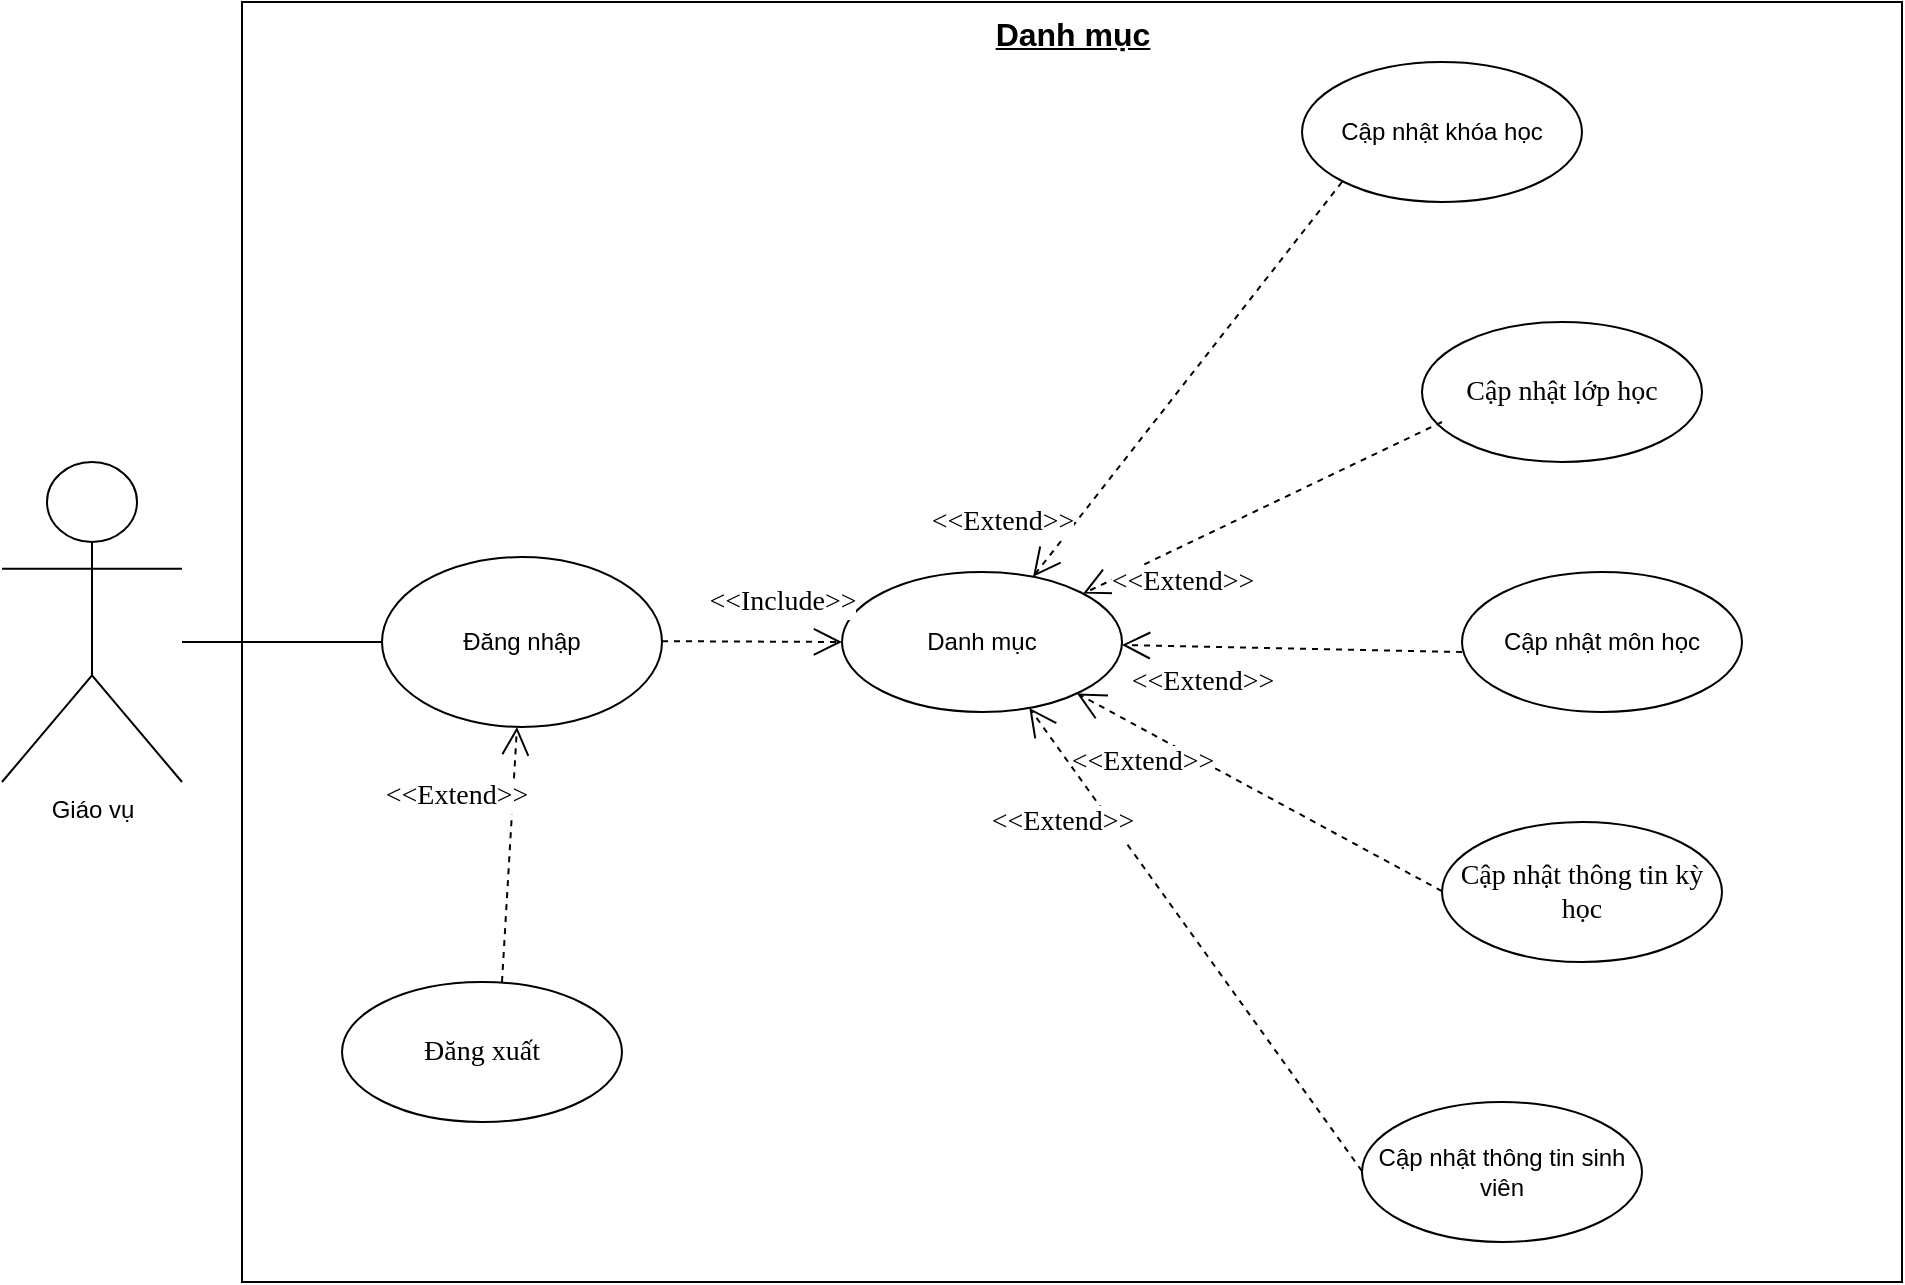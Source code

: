 <mxfile version="20.0.1" type="device"><diagram id="BSM_C0_NtLu23lCDI4mM" name="Page-1"><mxGraphModel dx="1422" dy="762" grid="1" gridSize="10" guides="1" tooltips="1" connect="1" arrows="1" fold="1" page="1" pageScale="1" pageWidth="827" pageHeight="1169" math="0" shadow="0"><root><mxCell id="0"/><mxCell id="1" parent="0"/><mxCell id="Mh6lRyc-Ksey3HAKdTyn-1" value="Danh mục" style="html=1;labelBackgroundColor=none;fontColor=default;align=center;verticalAlign=top;fontStyle=5;fontSize=16;" parent="1" vertex="1"><mxGeometry x="150" y="70" width="830" height="640" as="geometry"/></mxCell><mxCell id="Mh6lRyc-Ksey3HAKdTyn-3" value="Giáo vụ" style="shape=umlActor;verticalLabelPosition=bottom;verticalAlign=top;html=1;" parent="1" vertex="1"><mxGeometry x="30" y="300" width="90" height="160" as="geometry"/></mxCell><mxCell id="Mh6lRyc-Ksey3HAKdTyn-4" value="Đăng nhập" style="ellipse;whiteSpace=wrap;html=1;" parent="1" vertex="1"><mxGeometry x="220" y="347.5" width="140" height="85" as="geometry"/></mxCell><mxCell id="Mh6lRyc-Ksey3HAKdTyn-5" value="Cập nhật thông tin sinh viên" style="ellipse;whiteSpace=wrap;html=1;labelBackgroundColor=none;fontSize=12;fontColor=default;" parent="1" vertex="1"><mxGeometry x="710" y="620" width="140" height="70" as="geometry"/></mxCell><mxCell id="Mh6lRyc-Ksey3HAKdTyn-6" value="Cập nhật khóa học" style="ellipse;whiteSpace=wrap;html=1;labelBackgroundColor=none;fontSize=12;fontColor=default;" parent="1" vertex="1"><mxGeometry x="680" y="100" width="140" height="70" as="geometry"/></mxCell><mxCell id="Mh6lRyc-Ksey3HAKdTyn-7" value="Danh mục" style="ellipse;whiteSpace=wrap;html=1;labelBackgroundColor=none;fontSize=12;fontColor=default;" parent="1" vertex="1"><mxGeometry x="450" y="355" width="140" height="70" as="geometry"/></mxCell><mxCell id="Mh6lRyc-Ksey3HAKdTyn-8" value="Cập nhật môn học" style="ellipse;whiteSpace=wrap;html=1;labelBackgroundColor=none;fontSize=12;fontColor=default;" parent="1" vertex="1"><mxGeometry x="760" y="355" width="140" height="70" as="geometry"/></mxCell><mxCell id="Mh6lRyc-Ksey3HAKdTyn-12" value="" style="line;strokeWidth=1;fillColor=none;align=left;verticalAlign=middle;spacingTop=-1;spacingLeft=3;spacingRight=3;rotatable=0;labelPosition=right;points=[];portConstraint=eastwest;labelBackgroundColor=none;fontSize=12;fontColor=default;" parent="1" vertex="1"><mxGeometry x="120" y="385" width="100" height="10" as="geometry"/></mxCell><mxCell id="Mh6lRyc-Ksey3HAKdTyn-26" value="Đăng xuất" style="ellipse;whiteSpace=wrap;html=1;labelBackgroundColor=none;fontFamily=Times New Roman;fontSize=14;fontColor=default;" parent="1" vertex="1"><mxGeometry x="200" y="560" width="140" height="70" as="geometry"/></mxCell><mxCell id="Mh6lRyc-Ksey3HAKdTyn-27" value="&amp;lt;&amp;lt;Extend&amp;gt;&amp;gt;" style="endArrow=open;endSize=12;dashed=1;html=1;rounded=0;fontFamily=Times New Roman;fontSize=14;fontColor=default;" parent="1" target="Mh6lRyc-Ksey3HAKdTyn-4" edge="1"><mxGeometry x="0.436" y="28" width="160" relative="1" as="geometry"><mxPoint x="280" y="560" as="sourcePoint"/><mxPoint x="440" y="560" as="targetPoint"/><mxPoint as="offset"/></mxGeometry></mxCell><mxCell id="Mh6lRyc-Ksey3HAKdTyn-28" value="Cập nhật thông tin kỳ học" style="ellipse;whiteSpace=wrap;html=1;labelBackgroundColor=none;fontFamily=Times New Roman;fontSize=14;fontColor=default;" parent="1" vertex="1"><mxGeometry x="750" y="480" width="140" height="70" as="geometry"/></mxCell><mxCell id="Mh6lRyc-Ksey3HAKdTyn-29" value="Cập nhật lớp học" style="ellipse;whiteSpace=wrap;html=1;labelBackgroundColor=none;fontFamily=Times New Roman;fontSize=14;fontColor=default;" parent="1" vertex="1"><mxGeometry x="740" y="230" width="140" height="70" as="geometry"/></mxCell><mxCell id="Mh6lRyc-Ksey3HAKdTyn-30" value="&amp;lt;&amp;lt;Include&amp;gt;&amp;gt;" style="endArrow=open;endSize=12;dashed=1;html=1;rounded=0;fontFamily=Times New Roman;fontSize=14;fontColor=default;" parent="1" target="Mh6lRyc-Ksey3HAKdTyn-7" edge="1"><mxGeometry x="0.331" y="20" width="160" relative="1" as="geometry"><mxPoint x="360" y="389.58" as="sourcePoint"/><mxPoint x="470" y="389.58" as="targetPoint"/><mxPoint as="offset"/></mxGeometry></mxCell><mxCell id="Mh6lRyc-Ksey3HAKdTyn-31" value="&amp;lt;&amp;lt;Extend&amp;gt;&amp;gt;" style="endArrow=open;endSize=12;dashed=1;html=1;rounded=0;fontFamily=Times New Roman;fontSize=14;fontColor=default;" parent="1" target="Mh6lRyc-Ksey3HAKdTyn-7" edge="1"><mxGeometry x="0.904" y="-29" width="160" relative="1" as="geometry"><mxPoint x="700" y="160" as="sourcePoint"/><mxPoint x="860" y="160" as="targetPoint"/><mxPoint as="offset"/></mxGeometry></mxCell><mxCell id="Mh6lRyc-Ksey3HAKdTyn-32" value="&amp;lt;&amp;lt;Extend&amp;gt;&amp;gt;" style="endArrow=open;endSize=12;dashed=1;html=1;rounded=0;fontFamily=Times New Roman;fontSize=14;fontColor=default;" parent="1" target="Mh6lRyc-Ksey3HAKdTyn-7" edge="1"><mxGeometry x="0.526" y="16" width="160" relative="1" as="geometry"><mxPoint x="750" y="280" as="sourcePoint"/><mxPoint x="910" y="280" as="targetPoint"/><mxPoint as="offset"/></mxGeometry></mxCell><mxCell id="Mh6lRyc-Ksey3HAKdTyn-33" value="&amp;lt;&amp;lt;Extend&amp;gt;&amp;gt;" style="endArrow=open;endSize=12;dashed=1;html=1;rounded=0;fontFamily=Times New Roman;fontSize=14;fontColor=default;" parent="1" target="Mh6lRyc-Ksey3HAKdTyn-7" edge="1"><mxGeometry x="0.524" y="18" width="160" relative="1" as="geometry"><mxPoint x="760" y="395" as="sourcePoint"/><mxPoint x="920" y="395" as="targetPoint"/><mxPoint as="offset"/></mxGeometry></mxCell><mxCell id="Mh6lRyc-Ksey3HAKdTyn-34" value="&amp;lt;&amp;lt;Extend&amp;gt;&amp;gt;" style="endArrow=open;endSize=12;dashed=1;html=1;rounded=0;fontFamily=Times New Roman;fontSize=14;fontColor=default;" parent="1" target="Mh6lRyc-Ksey3HAKdTyn-7" edge="1"><mxGeometry x="0.568" y="15" width="160" relative="1" as="geometry"><mxPoint x="750" y="514.58" as="sourcePoint"/><mxPoint x="910" y="514.58" as="targetPoint"/><mxPoint as="offset"/></mxGeometry></mxCell><mxCell id="Mh6lRyc-Ksey3HAKdTyn-35" value="&amp;lt;&amp;lt;Extend&amp;gt;&amp;gt;" style="endArrow=open;endSize=12;dashed=1;html=1;rounded=0;fontFamily=Times New Roman;fontSize=14;fontColor=default;" parent="1" target="Mh6lRyc-Ksey3HAKdTyn-7" edge="1"><mxGeometry x="0.608" y="20" width="160" relative="1" as="geometry"><mxPoint x="710" y="654.58" as="sourcePoint"/><mxPoint x="870" y="654.58" as="targetPoint"/><mxPoint as="offset"/></mxGeometry></mxCell></root></mxGraphModel></diagram></mxfile>